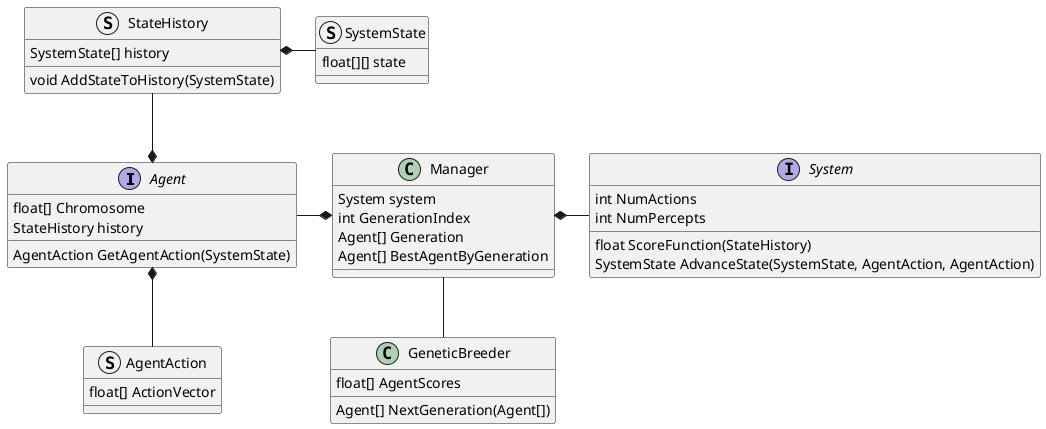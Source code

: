 @startuml

interface Agent {
    float[] Chromosome
    StateHistory history
    AgentAction GetAgentAction(SystemState)
}

struct AgentAction {
    float[] ActionVector
}

interface System {
    int NumActions
    int NumPercepts
    float ScoreFunction(StateHistory)
    SystemState AdvanceState(SystemState, AgentAction, AgentAction)
}

struct SystemState {
    float[][] state
}

struct StateHistory {
    SystemState[] history
    void AddStateToHistory(SystemState)
}

class Manager {
    System system
    int GenerationIndex
    Agent[] Generation
    Agent[] BestAgentByGeneration
}

class GeneticBreeder {
    float[] AgentScores
    Agent[] NextGeneration(Agent[])
}

Agent *-d- AgentAction
StateHistory *-r- SystemState
Agent *-u- StateHistory

Agent -r-* Manager
System -l-* Manager
GeneticBreeder -u- Manager
@enduml